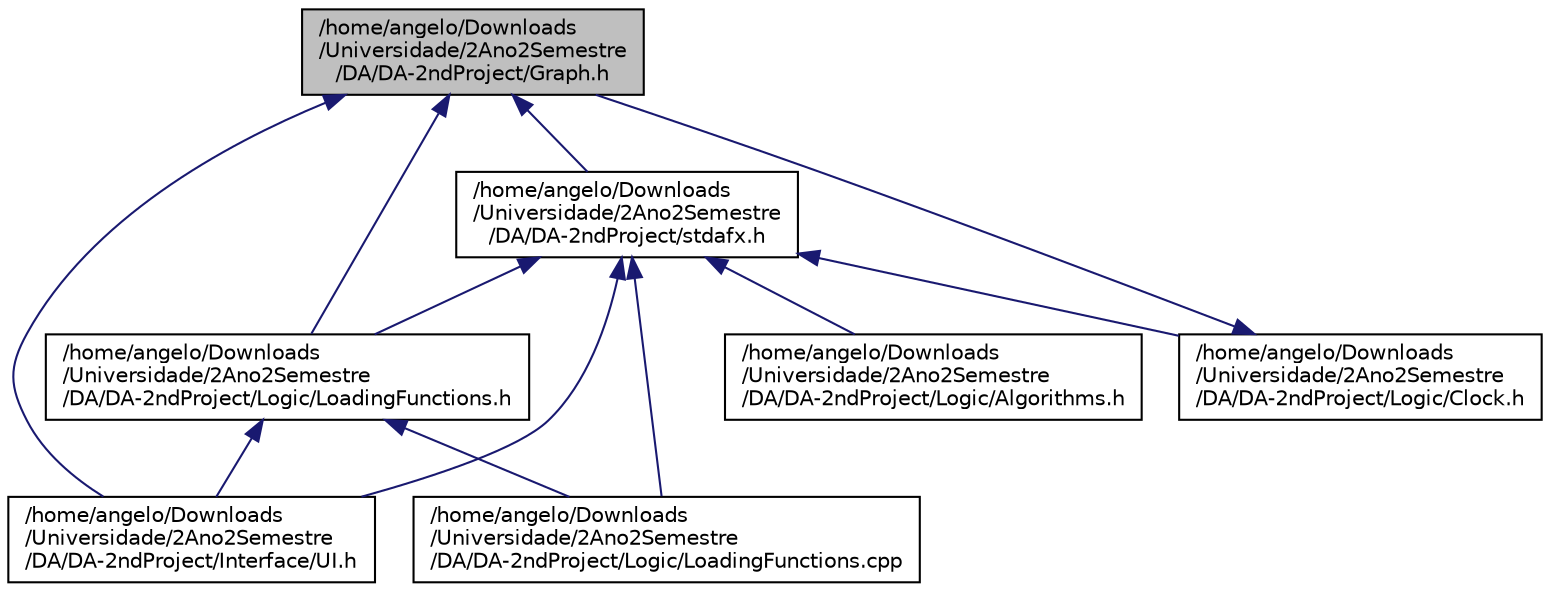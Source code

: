 digraph "/home/angelo/Downloads/Universidade/2Ano2Semestre/DA/DA-2ndProject/Graph.h"
{
 // LATEX_PDF_SIZE
  edge [fontname="Helvetica",fontsize="10",labelfontname="Helvetica",labelfontsize="10"];
  node [fontname="Helvetica",fontsize="10",shape=record];
  Node1 [label="/home/angelo/Downloads\l/Universidade/2Ano2Semestre\l/DA/DA-2ndProject/Graph.h",height=0.2,width=0.4,color="black", fillcolor="grey75", style="filled", fontcolor="black",tooltip="This file contains the declarations of the classes Vertex, Edge, and Graph used during the project."];
  Node1 -> Node2 [dir="back",color="midnightblue",fontsize="10",style="solid"];
  Node2 [label="/home/angelo/Downloads\l/Universidade/2Ano2Semestre\l/DA/DA-2ndProject/Interface/UI.h",height=0.2,width=0.4,color="black", fillcolor="white", style="filled",URL="$UI_8h.html",tooltip="User Interface class for managing interaction with the water distribution system."];
  Node1 -> Node3 [dir="back",color="midnightblue",fontsize="10",style="solid"];
  Node3 [label="/home/angelo/Downloads\l/Universidade/2Ano2Semestre\l/DA/DA-2ndProject/Logic/LoadingFunctions.h",height=0.2,width=0.4,color="black", fillcolor="white", style="filled",URL="$LoadingFunctions_8h.html",tooltip="Declaration of all loading Functions used during the Project."];
  Node3 -> Node2 [dir="back",color="midnightblue",fontsize="10",style="solid"];
  Node3 -> Node4 [dir="back",color="midnightblue",fontsize="10",style="solid"];
  Node4 [label="/home/angelo/Downloads\l/Universidade/2Ano2Semestre\l/DA/DA-2ndProject/Logic/LoadingFunctions.cpp",height=0.2,width=0.4,color="black", fillcolor="white", style="filled",URL="$LoadingFunctions_8cpp.html",tooltip="Implementation of all loading Functions used during the Project."];
  Node1 -> Node5 [dir="back",color="midnightblue",fontsize="10",style="solid"];
  Node5 [label="/home/angelo/Downloads\l/Universidade/2Ano2Semestre\l/DA/DA-2ndProject/stdafx.h",height=0.2,width=0.4,color="black", fillcolor="white", style="filled",URL="$stdafx_8h_source.html",tooltip=" "];
  Node5 -> Node2 [dir="back",color="midnightblue",fontsize="10",style="solid"];
  Node5 -> Node6 [dir="back",color="midnightblue",fontsize="10",style="solid"];
  Node6 [label="/home/angelo/Downloads\l/Universidade/2Ano2Semestre\l/DA/DA-2ndProject/Logic/Algorithms.h",height=0.2,width=0.4,color="black", fillcolor="white", style="filled",URL="$Algorithms_8h.html",tooltip=" "];
  Node5 -> Node7 [dir="back",color="midnightblue",fontsize="10",style="solid"];
  Node7 [label="/home/angelo/Downloads\l/Universidade/2Ano2Semestre\l/DA/DA-2ndProject/Logic/Clock.h",height=0.2,width=0.4,color="black", fillcolor="white", style="filled",URL="$Clock_8h.html",tooltip="A simple clock class to measure elapsed time."];
  Node7 -> Node1 [dir="back",color="midnightblue",fontsize="10",style="solid"];
  Node5 -> Node4 [dir="back",color="midnightblue",fontsize="10",style="solid"];
  Node5 -> Node3 [dir="back",color="midnightblue",fontsize="10",style="solid"];
}
